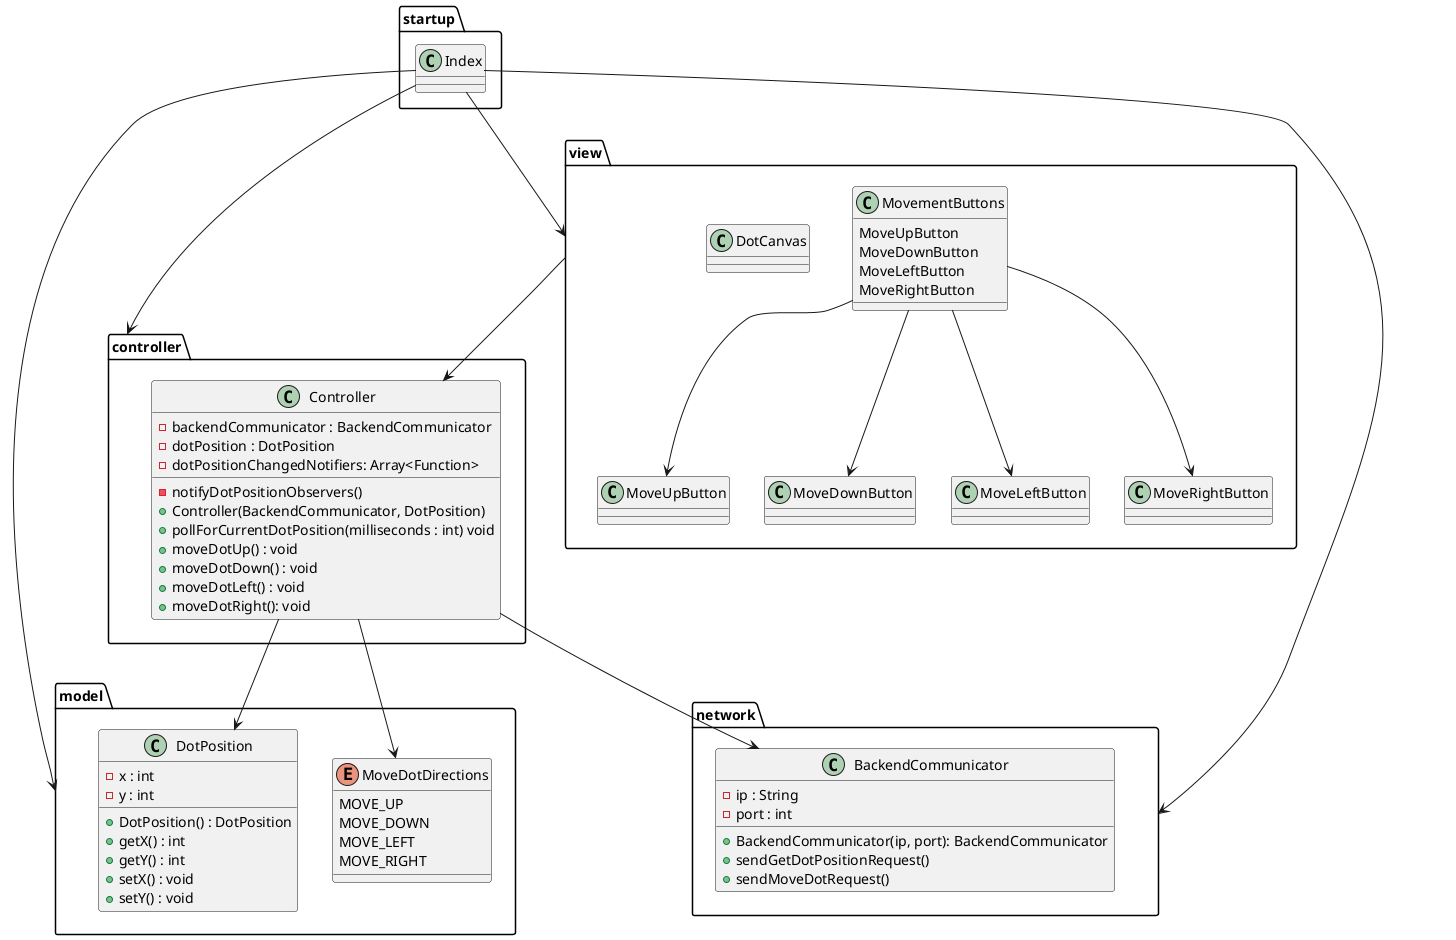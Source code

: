 @startuml

package startup
{
    class Index{

    }
}

package view {
    class MoveUpButton
    class MoveDownButton
    class MoveLeftButton
    class MoveRightButton

    class MovementButtons
    {
        MoveUpButton
        MoveDownButton
        MoveLeftButton
        MoveRightButton
    }

    class DotCanvas
}

package controller {
    class Controller{
        -backendCommunicator : BackendCommunicator
        -dotPosition : DotPosition
        -dotPositionChangedNotifiers: Array<Function>
        -notifyDotPositionObservers()
        +Controller(BackendCommunicator, DotPosition)
        +pollForCurrentDotPosition(milliseconds : int) void
        +moveDotUp() : void
        +moveDotDown() : void
        +moveDotLeft() : void
        +moveDotRight(): void
    }
}

package network {
    class BackendCommunicator{
        -ip : String
        -port : int
        +BackendCommunicator(ip, port): BackendCommunicator
        +sendGetDotPositionRequest()
        +sendMoveDotRequest()
    }
}

package model {

enum MoveDotDirections {
    MOVE_UP
    MOVE_DOWN
    MOVE_LEFT
    MOVE_RIGHT
}
class DotPosition
    {
        -x : int
        -y : int
        +DotPosition() : DotPosition
        +getX() : int
        +getY() : int
        +setX() : void
        +setY() : void
    }
}

Index --> view
Index --> controller
Index --> model
Index --> network

MovementButtons --> MoveDownButton
MovementButtons --> MoveUpButton
MovementButtons --> MoveLeftButton
MovementButtons --> MoveRightButton

view --> Controller

Controller --> DotPosition
Controller --> BackendCommunicator
Controller -> MoveDotDirections

@enduml